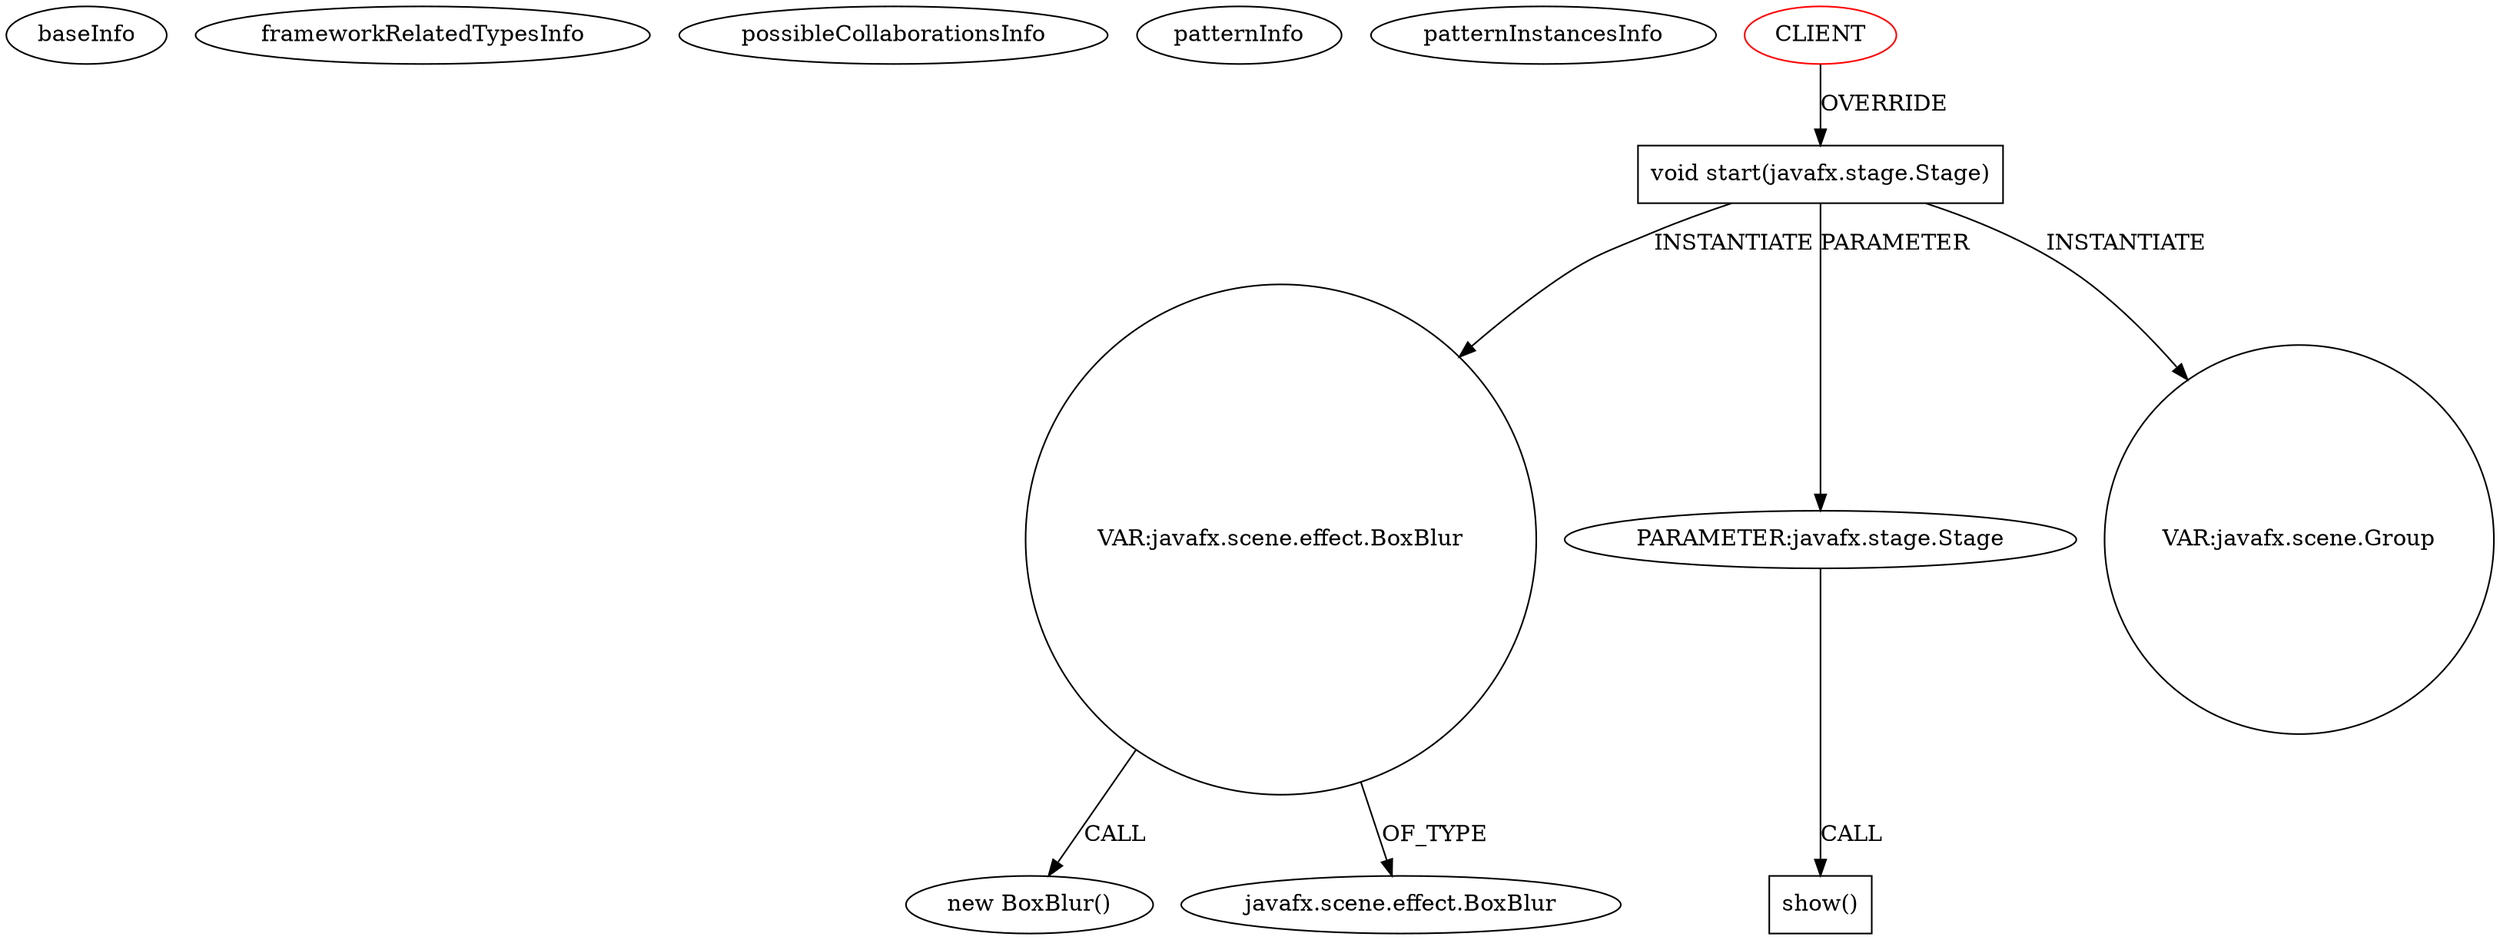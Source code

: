 digraph {
baseInfo[graphId=3530,category="pattern",isAnonymous=false,possibleRelation=false]
frameworkRelatedTypesInfo[]
possibleCollaborationsInfo[]
patternInfo[frequency=4.0,patternRootClient=0]
patternInstancesInfo[0="ChrisWongAtCUHK-JavaFX~/ChrisWongAtCUHK-JavaFX/JavaFX-master/ColorfulCircles/src/colorfulcircles/ColorfulCircles.java~ColorfulCircles~225",1="santi-gonzalez-javafx-tutos~/santi-gonzalez-javafx-tutos/javafx-tutos-master/JavaFXColorfulCircles/src/cat/santi/javafx/tuto4/ColorfulCircles.java~ColorfulCircles~4092",2="VaibhavJain-JavaFx-2.0-Ludo~/VaibhavJain-JavaFx-2.0-Ludo/JavaFx-2.0-Ludo-master/src/org/vaib/LudoMain.java~LudoMain~1569",3="emag-javafx-practice~/emag-javafx-practice/javafx-practice-master/animation/src/main/java/org/emamotor/javafx/animation/ColorfulCircles.java~ColorfulCircles~2619"]
115[label="new BoxBlur()",vertexType="CONSTRUCTOR_CALL",isFrameworkType=false]
116[label="VAR:javafx.scene.effect.BoxBlur",vertexType="VARIABLE_EXPRESION",isFrameworkType=false,shape=circle]
117[label="javafx.scene.effect.BoxBlur",vertexType="FRAMEWORK_CLASS_TYPE",isFrameworkType=false]
2[label="void start(javafx.stage.Stage)",vertexType="OVERRIDING_METHOD_DECLARATION",isFrameworkType=false,shape=box]
0[label="CLIENT",vertexType="ROOT_CLIENT_CLASS_DECLARATION",isFrameworkType=false,color=red]
3[label="PARAMETER:javafx.stage.Stage",vertexType="PARAMETER_DECLARATION",isFrameworkType=false]
160[label="show()",vertexType="INSIDE_CALL",isFrameworkType=false,shape=box]
100[label="VAR:javafx.scene.Group",vertexType="VARIABLE_EXPRESION",isFrameworkType=false,shape=circle]
0->2[label="OVERRIDE"]
2->100[label="INSTANTIATE"]
3->160[label="CALL"]
2->3[label="PARAMETER"]
116->115[label="CALL"]
2->116[label="INSTANTIATE"]
116->117[label="OF_TYPE"]
}
